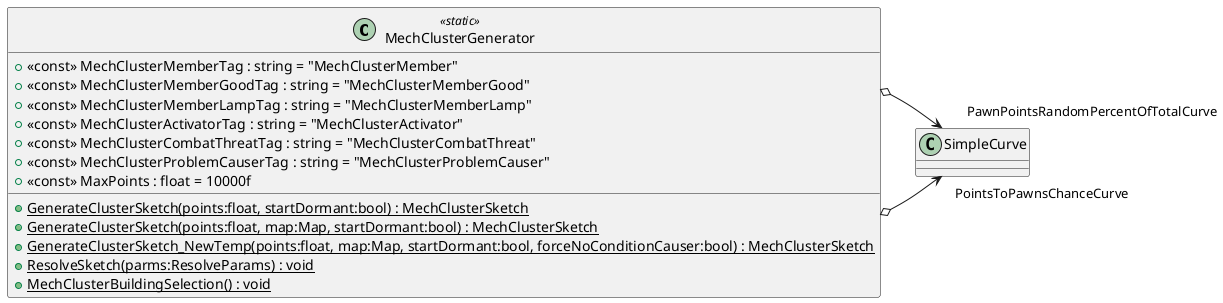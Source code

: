 @startuml
class MechClusterGenerator <<static>> {
    + <<const>> MechClusterMemberTag : string = "MechClusterMember"
    + <<const>> MechClusterMemberGoodTag : string = "MechClusterMemberGood"
    + <<const>> MechClusterMemberLampTag : string = "MechClusterMemberLamp"
    + <<const>> MechClusterActivatorTag : string = "MechClusterActivator"
    + <<const>> MechClusterCombatThreatTag : string = "MechClusterCombatThreat"
    + <<const>> MechClusterProblemCauserTag : string = "MechClusterProblemCauser"
    + <<const>> MaxPoints : float = 10000f
    + {static} GenerateClusterSketch(points:float, startDormant:bool) : MechClusterSketch
    + {static} GenerateClusterSketch(points:float, map:Map, startDormant:bool) : MechClusterSketch
    + {static} GenerateClusterSketch_NewTemp(points:float, map:Map, startDormant:bool, forceNoConditionCauser:bool) : MechClusterSketch
    + {static} ResolveSketch(parms:ResolveParams) : void
    + {static} MechClusterBuildingSelection() : void
}
MechClusterGenerator o-> "PointsToPawnsChanceCurve" SimpleCurve
MechClusterGenerator o-> "PawnPointsRandomPercentOfTotalCurve" SimpleCurve
@enduml
